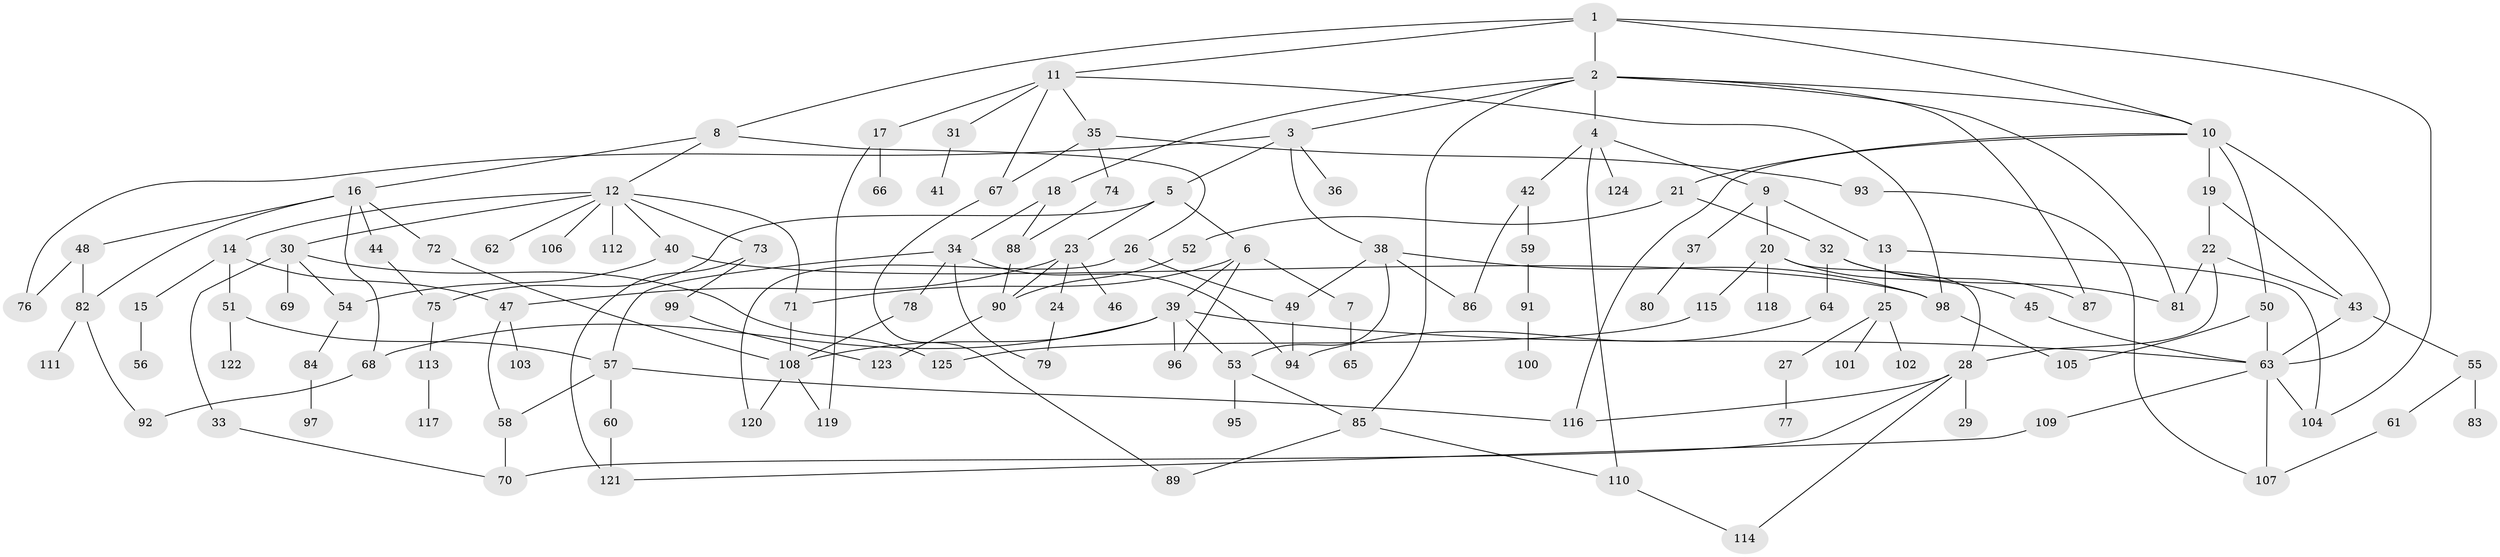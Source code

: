 // Generated by graph-tools (version 1.1) at 2025/41/03/09/25 04:41:50]
// undirected, 125 vertices, 179 edges
graph export_dot {
graph [start="1"]
  node [color=gray90,style=filled];
  1;
  2;
  3;
  4;
  5;
  6;
  7;
  8;
  9;
  10;
  11;
  12;
  13;
  14;
  15;
  16;
  17;
  18;
  19;
  20;
  21;
  22;
  23;
  24;
  25;
  26;
  27;
  28;
  29;
  30;
  31;
  32;
  33;
  34;
  35;
  36;
  37;
  38;
  39;
  40;
  41;
  42;
  43;
  44;
  45;
  46;
  47;
  48;
  49;
  50;
  51;
  52;
  53;
  54;
  55;
  56;
  57;
  58;
  59;
  60;
  61;
  62;
  63;
  64;
  65;
  66;
  67;
  68;
  69;
  70;
  71;
  72;
  73;
  74;
  75;
  76;
  77;
  78;
  79;
  80;
  81;
  82;
  83;
  84;
  85;
  86;
  87;
  88;
  89;
  90;
  91;
  92;
  93;
  94;
  95;
  96;
  97;
  98;
  99;
  100;
  101;
  102;
  103;
  104;
  105;
  106;
  107;
  108;
  109;
  110;
  111;
  112;
  113;
  114;
  115;
  116;
  117;
  118;
  119;
  120;
  121;
  122;
  123;
  124;
  125;
  1 -- 2;
  1 -- 8;
  1 -- 10;
  1 -- 11;
  1 -- 104;
  2 -- 3;
  2 -- 4;
  2 -- 18;
  2 -- 87;
  2 -- 10;
  2 -- 85;
  2 -- 81;
  3 -- 5;
  3 -- 36;
  3 -- 38;
  3 -- 76;
  4 -- 9;
  4 -- 42;
  4 -- 124;
  4 -- 110;
  5 -- 6;
  5 -- 23;
  5 -- 75;
  6 -- 7;
  6 -- 39;
  6 -- 96;
  6 -- 71;
  7 -- 65;
  8 -- 12;
  8 -- 16;
  8 -- 26;
  9 -- 13;
  9 -- 20;
  9 -- 37;
  10 -- 19;
  10 -- 21;
  10 -- 50;
  10 -- 116;
  10 -- 63;
  11 -- 17;
  11 -- 31;
  11 -- 35;
  11 -- 67;
  11 -- 98;
  12 -- 14;
  12 -- 30;
  12 -- 40;
  12 -- 62;
  12 -- 71;
  12 -- 73;
  12 -- 106;
  12 -- 112;
  13 -- 25;
  13 -- 104;
  14 -- 15;
  14 -- 47;
  14 -- 51;
  15 -- 56;
  16 -- 44;
  16 -- 48;
  16 -- 72;
  16 -- 82;
  16 -- 68;
  17 -- 66;
  17 -- 119;
  18 -- 34;
  18 -- 88;
  19 -- 22;
  19 -- 43;
  20 -- 45;
  20 -- 115;
  20 -- 118;
  20 -- 28;
  21 -- 32;
  21 -- 52;
  22 -- 28;
  22 -- 43;
  22 -- 81;
  23 -- 24;
  23 -- 46;
  23 -- 47;
  23 -- 90;
  24 -- 79;
  25 -- 27;
  25 -- 101;
  25 -- 102;
  26 -- 120;
  26 -- 49;
  27 -- 77;
  28 -- 29;
  28 -- 70;
  28 -- 114;
  28 -- 116;
  30 -- 33;
  30 -- 54;
  30 -- 69;
  30 -- 125;
  31 -- 41;
  32 -- 64;
  32 -- 87;
  32 -- 81;
  33 -- 70;
  34 -- 57;
  34 -- 78;
  34 -- 94;
  34 -- 79;
  35 -- 74;
  35 -- 93;
  35 -- 67;
  37 -- 80;
  38 -- 49;
  38 -- 98;
  38 -- 86;
  38 -- 53;
  39 -- 53;
  39 -- 68;
  39 -- 96;
  39 -- 108;
  39 -- 63;
  40 -- 54;
  40 -- 98;
  42 -- 59;
  42 -- 86;
  43 -- 55;
  43 -- 63;
  44 -- 75;
  45 -- 63;
  47 -- 58;
  47 -- 103;
  48 -- 76;
  48 -- 82;
  49 -- 94;
  50 -- 63;
  50 -- 105;
  51 -- 122;
  51 -- 57;
  52 -- 90;
  53 -- 85;
  53 -- 95;
  54 -- 84;
  55 -- 61;
  55 -- 83;
  57 -- 60;
  57 -- 116;
  57 -- 58;
  58 -- 70;
  59 -- 91;
  60 -- 121;
  61 -- 107;
  63 -- 104;
  63 -- 109;
  63 -- 107;
  64 -- 94;
  67 -- 89;
  68 -- 92;
  71 -- 108;
  72 -- 108;
  73 -- 99;
  73 -- 121;
  74 -- 88;
  75 -- 113;
  78 -- 108;
  82 -- 111;
  82 -- 92;
  84 -- 97;
  85 -- 110;
  85 -- 89;
  88 -- 90;
  90 -- 123;
  91 -- 100;
  93 -- 107;
  98 -- 105;
  99 -- 123;
  108 -- 120;
  108 -- 119;
  109 -- 121;
  110 -- 114;
  113 -- 117;
  115 -- 125;
}
